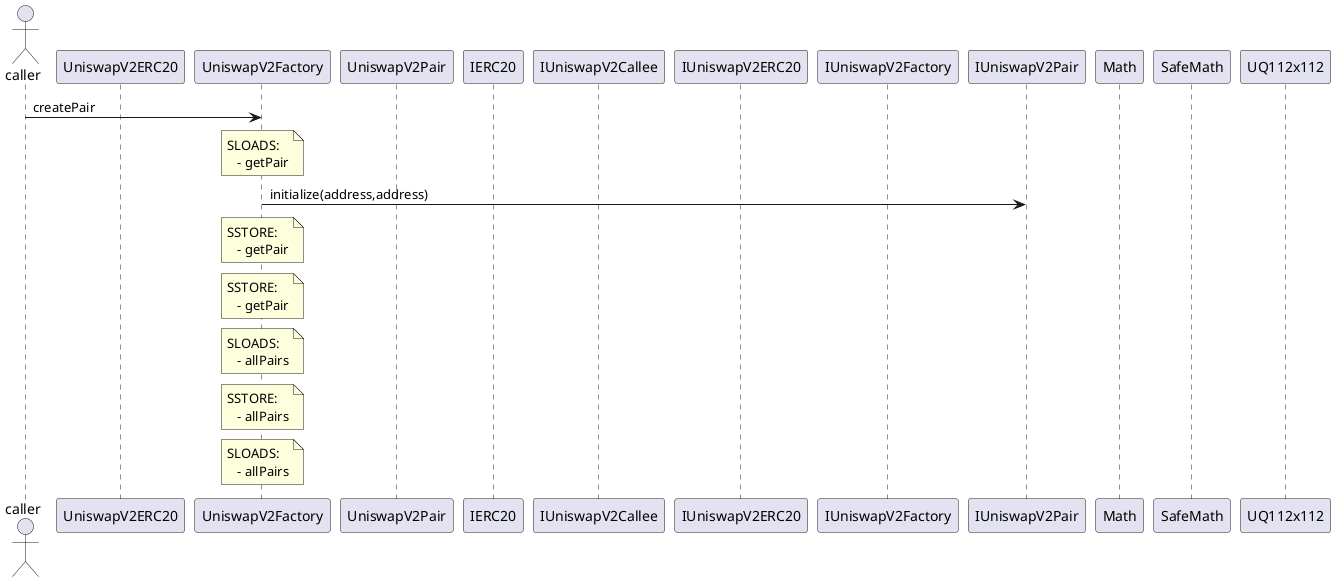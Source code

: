@startuml
 actor caller 
 participant UniswapV2ERC20 
 participant UniswapV2Factory 
 participant UniswapV2Pair 
 participant IERC20 
 participant IUniswapV2Callee 
 participant IUniswapV2ERC20 
 participant IUniswapV2Factory 
 participant IUniswapV2Pair 
 participant Math 
 participant SafeMath 
 participant UQ112x112 
  caller -> UniswapV2Factory: createPair 
 note over UniswapV2Factory: SLOADS: \n   - getPair 
 UniswapV2Factory -> IUniswapV2Pair: initialize(address,address) 
 note over UniswapV2Factory: SSTORE: \n   - getPair 
 note over UniswapV2Factory: SSTORE: \n   - getPair 
 note over UniswapV2Factory: SLOADS: \n   - allPairs 
 note over UniswapV2Factory: SSTORE: \n   - allPairs 
 note over UniswapV2Factory: SLOADS: \n   - allPairs 
@enduml